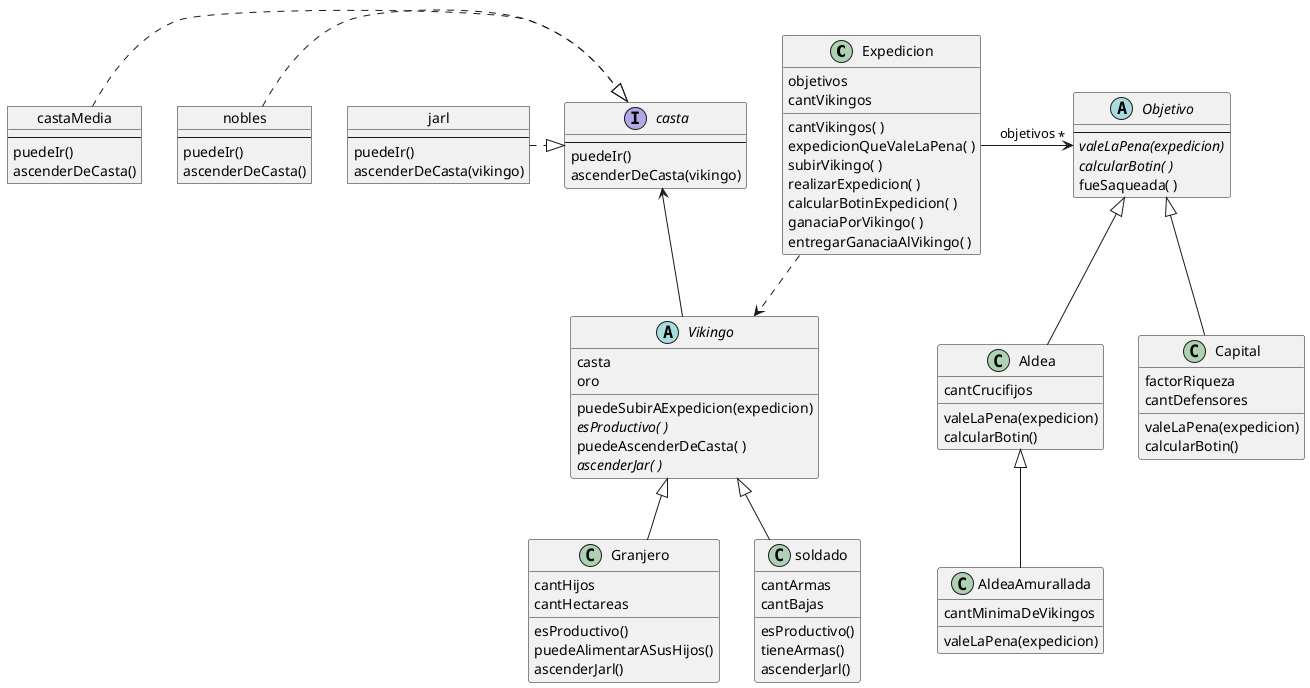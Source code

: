 @startuml

class Expedicion {
    objetivos 
    cantVikingos

    cantVikingos( )
    expedicionQueValeLaPena( )
    subirVikingo( )
    realizarExpedicion( )
    calcularBotinExpedicion( )
    ganaciaPorVikingo( )
    entregarGanaciaAlVikingo( )
}

abstract class Objetivo {
    --
    {abstract} valeLaPena(expedicion)
    {abstract} calcularBotin( )
    fueSaqueada( )
}

class Capital extends Objetivo {
    factorRiqueza
    cantDefensores

    valeLaPena(expedicion)
    calcularBotin()
}

class Aldea extends Objetivo {
    cantCrucifijos

    valeLaPena(expedicion)
    calcularBotin()
}

class AldeaAmurallada extends Aldea {
    cantMinimaDeVikingos

    valeLaPena(expedicion)
}

abstract class Vikingo {
    casta
    oro

    puedeSubirAExpedicion(expedicion)
    {abstract} esProductivo( )
    puedeAscenderDeCasta( )
    {abstract} ascenderJar( )
}

class soldado extends Vikingo {
    cantArmas
    cantBajas

    esProductivo()
    tieneArmas()
    ascenderJarl()
}

class Granjero extends Vikingo {
    cantHijos
    cantHectareas

    esProductivo()
    puedeAlimentarASusHijos()
    ascenderJarl()
}

interface casta{
    --
    puedeIr()
    ascenderDeCasta(vikingo)
}

object jarl {
    --
    puedeIr()
    ascenderDeCasta(vikingo)
}

object castaMedia {
    --
    puedeIr()
    ascenderDeCasta()
}

object nobles {
    --
    puedeIr()
    ascenderDeCasta()
}

Vikingo -u-> casta
jarl .r.|> casta
castaMedia .r.|> casta
nobles .r.|> casta
Expedicion -> "*" Objetivo : "objetivos"
Expedicion ..> Vikingo